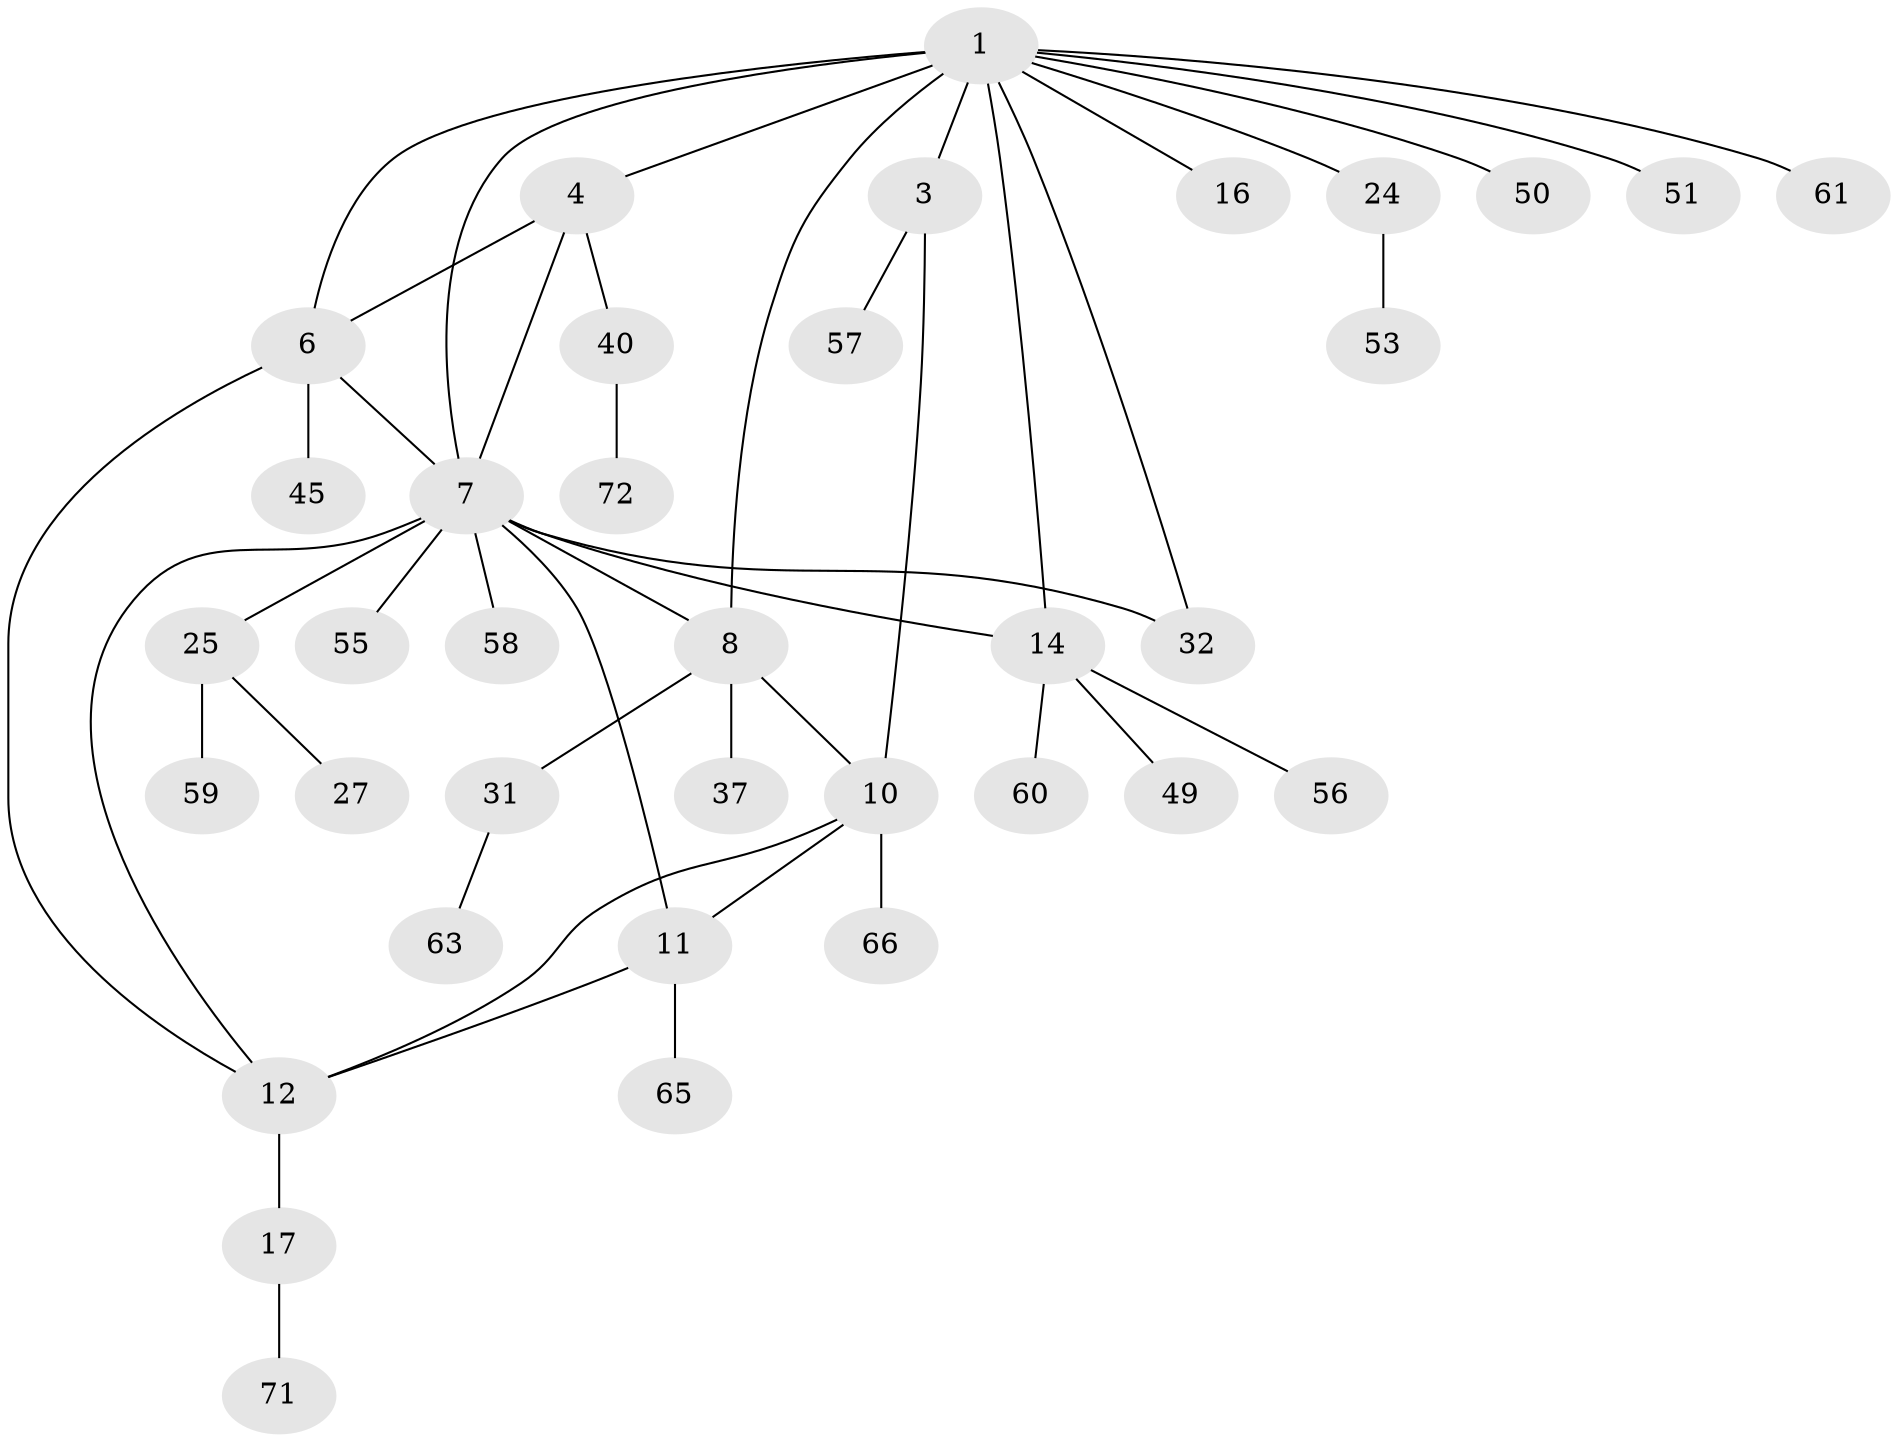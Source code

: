 // original degree distribution, {6: 0.0547945205479452, 4: 0.0410958904109589, 5: 0.0410958904109589, 8: 0.0410958904109589, 7: 0.0136986301369863, 10: 0.0136986301369863, 1: 0.5342465753424658, 2: 0.1917808219178082, 3: 0.0684931506849315}
// Generated by graph-tools (version 1.1) at 2025/16/03/09/25 04:16:07]
// undirected, 36 vertices, 46 edges
graph export_dot {
graph [start="1"]
  node [color=gray90,style=filled];
  1 [super="+13+2+5+23"];
  3 [super="+34+19"];
  4 [super="+35+54"];
  6;
  7 [super="+9+15"];
  8;
  10 [super="+52+22+44+67+41"];
  11 [super="+36"];
  12 [super="+18+20"];
  14 [super="+39"];
  16;
  17;
  24 [super="+64"];
  25 [super="+26"];
  27 [super="+38"];
  31 [super="+48"];
  32 [super="+73"];
  37 [super="+47"];
  40 [super="+69+43"];
  45;
  49;
  50;
  51;
  53;
  55;
  56;
  57 [super="+68"];
  58;
  59;
  60;
  61;
  63;
  65;
  66;
  71;
  72;
  1 -- 3 [weight=2];
  1 -- 24;
  1 -- 14;
  1 -- 16;
  1 -- 50;
  1 -- 51;
  1 -- 61;
  1 -- 8 [weight=2];
  1 -- 32;
  1 -- 4;
  1 -- 6;
  1 -- 7;
  3 -- 10;
  3 -- 57;
  4 -- 6;
  4 -- 40;
  4 -- 7;
  6 -- 12;
  6 -- 45;
  6 -- 7;
  7 -- 8 [weight=2];
  7 -- 55;
  7 -- 25;
  7 -- 32;
  7 -- 58;
  7 -- 11;
  7 -- 14;
  7 -- 12;
  8 -- 10;
  8 -- 31;
  8 -- 37;
  10 -- 11;
  10 -- 12;
  10 -- 66;
  11 -- 12;
  11 -- 65;
  12 -- 17;
  14 -- 49;
  14 -- 56;
  14 -- 60;
  17 -- 71;
  24 -- 53;
  25 -- 27;
  25 -- 59;
  31 -- 63;
  40 -- 72;
}
